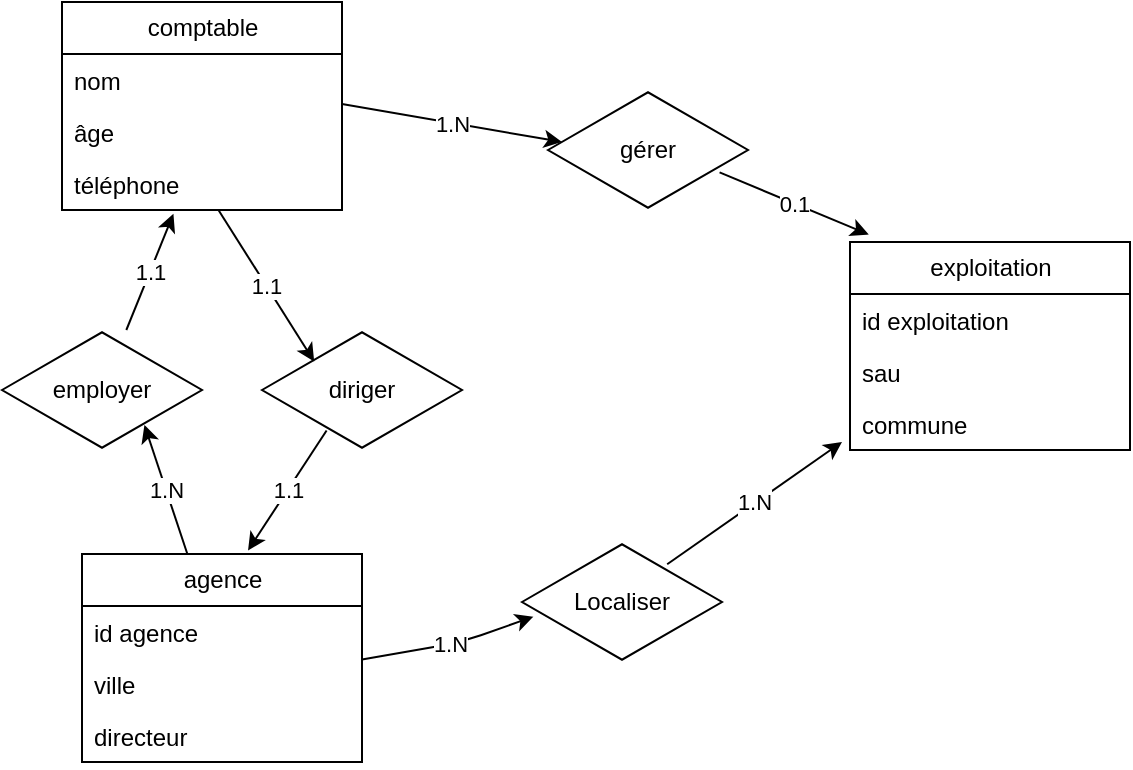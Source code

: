<mxfile>
    <diagram id="2UT35Ok8-1zQExdCsmAy" name="Page-1">
        <mxGraphModel dx="660" dy="631" grid="1" gridSize="10" guides="1" tooltips="1" connect="1" arrows="1" fold="1" page="1" pageScale="1" pageWidth="827" pageHeight="1169" math="0" shadow="0">
            <root>
                <mxCell id="0"/>
                <mxCell id="1" parent="0"/>
                <mxCell id="73" value="1.N" style="edgeStyle=none;html=1;entryX=0.712;entryY=0.791;entryDx=0;entryDy=0;entryPerimeter=0;" edge="1" parent="1" source="3" target="61">
                    <mxGeometry relative="1" as="geometry"/>
                </mxCell>
                <mxCell id="3" value="agence" style="swimlane;fontStyle=0;childLayout=stackLayout;horizontal=1;startSize=26;fillColor=none;horizontalStack=0;resizeParent=1;resizeParentMax=0;resizeLast=0;collapsible=1;marginBottom=0;html=1;" vertex="1" parent="1">
                    <mxGeometry x="80" y="406" width="140" height="104" as="geometry"/>
                </mxCell>
                <mxCell id="4" value="id agence" style="text;strokeColor=none;fillColor=none;align=left;verticalAlign=top;spacingLeft=4;spacingRight=4;overflow=hidden;rotatable=0;points=[[0,0.5],[1,0.5]];portConstraint=eastwest;whiteSpace=wrap;html=1;" vertex="1" parent="3">
                    <mxGeometry y="26" width="140" height="26" as="geometry"/>
                </mxCell>
                <mxCell id="5" value="ville" style="text;strokeColor=none;fillColor=none;align=left;verticalAlign=top;spacingLeft=4;spacingRight=4;overflow=hidden;rotatable=0;points=[[0,0.5],[1,0.5]];portConstraint=eastwest;whiteSpace=wrap;html=1;" vertex="1" parent="3">
                    <mxGeometry y="52" width="140" height="26" as="geometry"/>
                </mxCell>
                <mxCell id="6" value="directeur" style="text;strokeColor=none;fillColor=none;align=left;verticalAlign=top;spacingLeft=4;spacingRight=4;overflow=hidden;rotatable=0;points=[[0,0.5],[1,0.5]];portConstraint=eastwest;whiteSpace=wrap;html=1;" vertex="1" parent="3">
                    <mxGeometry y="78" width="140" height="26" as="geometry"/>
                </mxCell>
                <mxCell id="7" value="comptable" style="swimlane;fontStyle=0;childLayout=stackLayout;horizontal=1;startSize=26;fillColor=none;horizontalStack=0;resizeParent=1;resizeParentMax=0;resizeLast=0;collapsible=1;marginBottom=0;html=1;" vertex="1" parent="1">
                    <mxGeometry x="70" y="130" width="140" height="104" as="geometry">
                        <mxRectangle x="70" y="130" width="100" height="30" as="alternateBounds"/>
                    </mxGeometry>
                </mxCell>
                <mxCell id="8" value="nom" style="text;strokeColor=none;fillColor=none;align=left;verticalAlign=top;spacingLeft=4;spacingRight=4;overflow=hidden;rotatable=0;points=[[0,0.5],[1,0.5]];portConstraint=eastwest;whiteSpace=wrap;html=1;" vertex="1" parent="7">
                    <mxGeometry y="26" width="140" height="26" as="geometry"/>
                </mxCell>
                <mxCell id="9" value="âge" style="text;strokeColor=none;fillColor=none;align=left;verticalAlign=top;spacingLeft=4;spacingRight=4;overflow=hidden;rotatable=0;points=[[0,0.5],[1,0.5]];portConstraint=eastwest;whiteSpace=wrap;html=1;" vertex="1" parent="7">
                    <mxGeometry y="52" width="140" height="26" as="geometry"/>
                </mxCell>
                <mxCell id="10" value="téléphone" style="text;strokeColor=none;fillColor=none;align=left;verticalAlign=top;spacingLeft=4;spacingRight=4;overflow=hidden;rotatable=0;points=[[0,0.5],[1,0.5]];portConstraint=eastwest;whiteSpace=wrap;html=1;" vertex="1" parent="7">
                    <mxGeometry y="78" width="140" height="26" as="geometry"/>
                </mxCell>
                <mxCell id="11" value="exploitation" style="swimlane;fontStyle=0;childLayout=stackLayout;horizontal=1;startSize=26;fillColor=none;horizontalStack=0;resizeParent=1;resizeParentMax=0;resizeLast=0;collapsible=1;marginBottom=0;html=1;" vertex="1" parent="1">
                    <mxGeometry x="464" y="250" width="140" height="104" as="geometry"/>
                </mxCell>
                <mxCell id="12" value="id exploitation" style="text;strokeColor=none;fillColor=none;align=left;verticalAlign=top;spacingLeft=4;spacingRight=4;overflow=hidden;rotatable=0;points=[[0,0.5],[1,0.5]];portConstraint=eastwest;whiteSpace=wrap;html=1;" vertex="1" parent="11">
                    <mxGeometry y="26" width="140" height="26" as="geometry"/>
                </mxCell>
                <mxCell id="13" value="sau" style="text;strokeColor=none;fillColor=none;align=left;verticalAlign=top;spacingLeft=4;spacingRight=4;overflow=hidden;rotatable=0;points=[[0,0.5],[1,0.5]];portConstraint=eastwest;whiteSpace=wrap;html=1;" vertex="1" parent="11">
                    <mxGeometry y="52" width="140" height="26" as="geometry"/>
                </mxCell>
                <mxCell id="14" value="commune" style="text;strokeColor=none;fillColor=none;align=left;verticalAlign=top;spacingLeft=4;spacingRight=4;overflow=hidden;rotatable=0;points=[[0,0.5],[1,0.5]];portConstraint=eastwest;whiteSpace=wrap;html=1;" vertex="1" parent="11">
                    <mxGeometry y="78" width="140" height="26" as="geometry"/>
                </mxCell>
                <mxCell id="53" value="1.N" style="edgeStyle=none;html=1;" edge="1" parent="1" source="8">
                    <mxGeometry relative="1" as="geometry">
                        <mxPoint x="320" y="200" as="targetPoint"/>
                    </mxGeometry>
                </mxCell>
                <mxCell id="57" value="Localiser" style="html=1;whiteSpace=wrap;aspect=fixed;shape=isoRectangle;" vertex="1" parent="1">
                    <mxGeometry x="300" y="400" width="100" height="60" as="geometry"/>
                </mxCell>
                <mxCell id="74" value="1.1" style="edgeStyle=none;html=1;entryX=0.398;entryY=1.074;entryDx=0;entryDy=0;entryPerimeter=0;" edge="1" parent="1" source="61" target="10">
                    <mxGeometry relative="1" as="geometry"/>
                </mxCell>
                <mxCell id="61" value="employer" style="html=1;whiteSpace=wrap;aspect=fixed;shape=isoRectangle;" vertex="1" parent="1">
                    <mxGeometry x="40" y="294" width="100" height="60" as="geometry"/>
                </mxCell>
                <mxCell id="72" value="1.1" style="edgeStyle=none;html=1;entryX=0.593;entryY=-0.017;entryDx=0;entryDy=0;entryPerimeter=0;exitX=0.323;exitY=0.837;exitDx=0;exitDy=0;exitPerimeter=0;" edge="1" parent="1" source="62" target="3">
                    <mxGeometry relative="1" as="geometry"/>
                </mxCell>
                <mxCell id="62" value="diriger" style="html=1;whiteSpace=wrap;aspect=fixed;shape=isoRectangle;" vertex="1" parent="1">
                    <mxGeometry x="170" y="294" width="100" height="60" as="geometry"/>
                </mxCell>
                <mxCell id="65" value="1.N" style="edgeStyle=none;html=1;exitX=0.726;exitY=0.185;exitDx=0;exitDy=0;exitPerimeter=0;" edge="1" parent="1" source="57">
                    <mxGeometry relative="1" as="geometry">
                        <mxPoint x="460" y="350" as="targetPoint"/>
                        <mxPoint x="390" y="420" as="sourcePoint"/>
                    </mxGeometry>
                </mxCell>
                <mxCell id="70" value="0.1" style="edgeStyle=none;html=1;entryX=0.067;entryY=-0.036;entryDx=0;entryDy=0;entryPerimeter=0;exitX=0.858;exitY=0.687;exitDx=0;exitDy=0;exitPerimeter=0;" edge="1" parent="1" source="63" target="11">
                    <mxGeometry relative="1" as="geometry"/>
                </mxCell>
                <mxCell id="63" value="gérer" style="html=1;whiteSpace=wrap;aspect=fixed;shape=isoRectangle;" vertex="1" parent="1">
                    <mxGeometry x="313" y="174" width="100" height="60" as="geometry"/>
                </mxCell>
                <mxCell id="64" value="1.N" style="edgeStyle=none;html=1;entryX=0.057;entryY=0.622;entryDx=0;entryDy=0;entryPerimeter=0;" edge="1" parent="1" source="5" target="57">
                    <mxGeometry relative="1" as="geometry">
                        <Array as="points">
                            <mxPoint x="270" y="450"/>
                        </Array>
                    </mxGeometry>
                </mxCell>
                <mxCell id="71" value="1.1" style="edgeStyle=none;html=1;entryX=0.261;entryY=0.262;entryDx=0;entryDy=0;entryPerimeter=0;" edge="1" parent="1" source="10" target="62">
                    <mxGeometry relative="1" as="geometry"/>
                </mxCell>
            </root>
        </mxGraphModel>
    </diagram>
</mxfile>